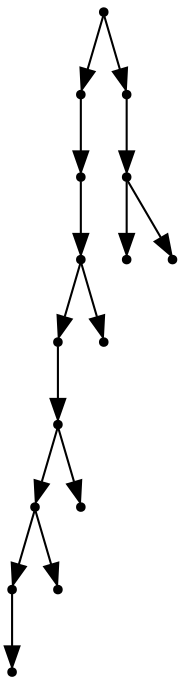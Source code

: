 digraph {
  15 [shape=point];
  10 [shape=point];
  9 [shape=point];
  8 [shape=point];
  6 [shape=point];
  5 [shape=point];
  3 [shape=point];
  1 [shape=point];
  0 [shape=point];
  2 [shape=point];
  4 [shape=point];
  7 [shape=point];
  14 [shape=point];
  13 [shape=point];
  11 [shape=point];
  12 [shape=point];
15 -> 10;
10 -> 9;
9 -> 8;
8 -> 6;
6 -> 5;
5 -> 3;
3 -> 1;
1 -> 0;
3 -> 2;
5 -> 4;
8 -> 7;
15 -> 14;
14 -> 13;
13 -> 11;
13 -> 12;
}
